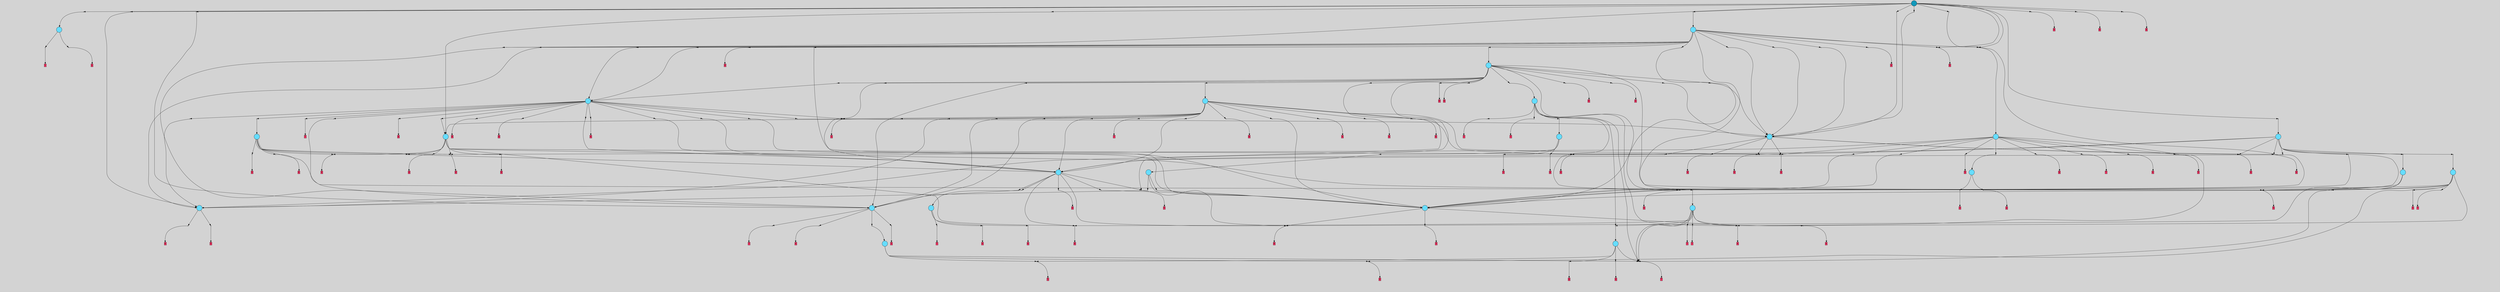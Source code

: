 // File exported with GEGELATI v1.3.1
// On the 2024-04-08 11:22:49
// With the File::TPGGraphDotExporter
digraph{
	graph[pad = "0.212, 0.055" bgcolor = lightgray]
	node[shape=circle style = filled label = ""]
		T1 [fillcolor="#66ddff"]
		T2 [fillcolor="#66ddff"]
		T5 [fillcolor="#66ddff"]
		T6 [fillcolor="#66ddff"]
		T7 [fillcolor="#66ddff"]
		T15 [fillcolor="#66ddff"]
		T29 [fillcolor="#66ddff"]
		T36 [fillcolor="#66ddff"]
		T52 [fillcolor="#66ddff"]
		T63 [fillcolor="#66ddff"]
		T82 [fillcolor="#66ddff"]
		T92 [fillcolor="#66ddff"]
		T100 [fillcolor="#66ddff"]
		T106 [fillcolor="#66ddff"]
		T156 [fillcolor="#66ddff"]
		T259 [fillcolor="#66ddff"]
		T264 [fillcolor="#66ddff"]
		T281 [fillcolor="#66ddff"]
		T284 [fillcolor="#66ddff"]
		T335 [fillcolor="#66ddff"]
		T342 [fillcolor="#66ddff"]
		T396 [fillcolor="#66ddff"]
		T568 [fillcolor="#66ddff"]
		T795 [fillcolor="#66ddff"]
		T912 [fillcolor="#1199bb"]
		P26632 [fillcolor="#cccccc" shape=point] //
		I26632 [shape=box style=invis label="5|4&2|7#4|1#1|6#3|3#2|2#2|5&#92;n2|1&4|4#4|5#0|2#3|7#1|6#1|0&#92;n11|4&4|7#3|5#1|4#1|6#4|0#3|1&#92;n2|5&0|2#0|2#2|3#0|3#0|3#2|3&#92;n5|3&4|7#3|5#0|1#2|3#3|5#2|3&#92;n11|5&3|2#3|0#4|1#0|0#4|5#4|0&#92;n1|2&3|0#1|6#0|3#2|2#4|6#1|1&#92;n"]
		P26632 -> I26632[style=invis]
		A14056 [fillcolor="#ff3366" shape=box margin=0.03 width=0 height=0 label="1"]
		T1 -> P26632 -> A14056
		P26633 [fillcolor="#cccccc" shape=point] //
		I26633 [shape=box style=invis label="8|0&4|1#0|2#4|1#3|3#2|4#2|0&#92;n9|4&3|1#3|2#2|1#0|7#0|6#3|3&#92;n7|0&1|3#3|7#0|5#1|7#4|4#2|4&#92;n7|6&1|4#1|2#0|2#0|4#3|0#2|4&#92;n10|3&2|2#4|2#2|4#0|6#4|0#3|5&#92;n2|1&3|3#1|0#4|5#1|4#4|2#3|4&#92;n8|4&4|1#4|2#0|4#4|5#2|2#1|3&#92;n4|7&3|5#1|7#1|1#2|0#3|0#4|2&#92;n5|7&1|0#4|4#2|5#4|0#0|4#2|3&#92;n7|7&0|1#0|1#2|3#4|6#2|4#1|7&#92;n"]
		P26633 -> I26633[style=invis]
		A14057 [fillcolor="#ff3366" shape=box margin=0.03 width=0 height=0 label="2"]
		T1 -> P26633 -> A14057
		P26634 [fillcolor="#cccccc" shape=point] //
		I26634 [shape=box style=invis label="0|2&1|4#2|2#2|3#3|3#1|6#4|1&#92;n4|3&2|6#3|6#0|7#4|2#2|2#4|1&#92;n11|3&3|2#2|2#4|4#3|4#1|1#4|6&#92;n"]
		P26634 -> I26634[style=invis]
		A14058 [fillcolor="#ff3366" shape=box margin=0.03 width=0 height=0 label="2"]
		T2 -> P26634 -> A14058
		P26635 [fillcolor="#cccccc" shape=point] //
		I26635 [shape=box style=invis label="1|7&1|7#1|2#2|3#3|1#4|3#2|7&#92;n11|1&4|4#4|1#3|5#1|1#0|5#0|5&#92;n8|3&0|4#1|6#3|1#1|6#3|6#0|1&#92;n"]
		P26635 -> I26635[style=invis]
		A14059 [fillcolor="#ff3366" shape=box margin=0.03 width=0 height=0 label="3"]
		T2 -> P26635 -> A14059
		P26636 [fillcolor="#cccccc" shape=point] //
		I26636 [shape=box style=invis label="2|0&2|5#3|7#3|1#2|0#3|5#3|1&#92;n5|4&0|0#4|7#2|4#4|1#0|6#1|1&#92;n10|0&2|5#4|0#0|7#3|2#1|5#0|2&#92;n10|2&0|6#1|4#1|0#2|1#1|3#2|2&#92;n2|5&2|5#0|0#0|7#0|5#3|3#2|1&#92;n6|0&0|2#0|1#4|1#2|4#2|4#2|1&#92;n0|0&0|3#3|5#2|7#0|2#1|2#4|7&#92;n3|0&2|6#4|1#3|0#2|0#4|0#4|0&#92;n8|3&1|7#3|2#2|7#3|3#1|0#3|5&#92;n"]
		P26636 -> I26636[style=invis]
		A14060 [fillcolor="#ff3366" shape=box margin=0.03 width=0 height=0 label="5"]
		T5 -> P26636 -> A14060
		P26637 [fillcolor="#cccccc" shape=point] //
		I26637 [shape=box style=invis label="5|6&3|3#2|7#2|5#2|0#1|4#1|1&#92;n2|1&1|6#2|6#2|2#1|7#4|7#2|6&#92;n"]
		P26637 -> I26637[style=invis]
		A14061 [fillcolor="#ff3366" shape=box margin=0.03 width=0 height=0 label="6"]
		T5 -> P26637 -> A14061
		P26638 [fillcolor="#cccccc" shape=point] //
		I26638 [shape=box style=invis label="11|0&0|4#0|5#1|2#0|6#2|4#0|0&#92;n0|4&4|0#1|5#4|0#2|3#2|1#0|7&#92;n5|7&1|3#3|1#1|6#0|3#1|1#0|1&#92;n4|5&2|6#3|7#2|5#4|7#4|3#0|1&#92;n5|4&1|5#1|2#1|6#2|3#4|2#1|3&#92;n9|2&3|1#1|5#1|3#0|3#0|1#4|2&#92;n5|6&0|3#4|2#0|5#2|2#1|0#1|6&#92;n7|7&2|7#2|6#1|5#1|4#2|3#4|2&#92;n"]
		P26638 -> I26638[style=invis]
		A14062 [fillcolor="#ff3366" shape=box margin=0.03 width=0 height=0 label="6"]
		T6 -> P26638 -> A14062
		P26639 [fillcolor="#cccccc" shape=point] //
		I26639 [shape=box style=invis label="6|3&1|0#4|5#3|7#1|6#1|0#0|3&#92;n5|4&0|6#1|0#1|3#1|6#2|5#1|1&#92;n7|5&2|4#0|4#2|5#0|1#0|3#4|5&#92;n6|2&2|6#3|5#2|0#3|2#2|1#0|7&#92;n4|7&0|3#2|5#2|0#0|3#0|2#0|4&#92;n7|6&4|6#3|6#4|0#1|1#3|4#1|2&#92;n"]
		P26639 -> I26639[style=invis]
		A14063 [fillcolor="#ff3366" shape=box margin=0.03 width=0 height=0 label="7"]
		T6 -> P26639 -> A14063
		P26640 [fillcolor="#cccccc" shape=point] //
		I26640 [shape=box style=invis label="0|4&4|1#3|1#3|6#1|5#2|4#4|1&#92;n8|1&3|0#3|4#2|0#0|3#3|0#0|7&#92;n"]
		P26640 -> I26640[style=invis]
		A14064 [fillcolor="#ff3366" shape=box margin=0.03 width=0 height=0 label="7"]
		T7 -> P26640 -> A14064
		P26641 [fillcolor="#cccccc" shape=point] //
		I26641 [shape=box style=invis label="2|6&2|5#4|6#1|5#2|5#4|5#4|7&#92;n7|3&4|4#4|7#1|5#0|6#4|4#3|2&#92;n10|4&2|1#3|0#3|2#0|2#4|0#3|4&#92;n6|7&1|6#4|6#1|7#4|0#1|6#0|1&#92;n8|1&1|5#0|5#1|6#4|7#1|6#1|0&#92;n5|7&4|3#0|0#2|7#0|6#1|6#2|7&#92;n4|3&2|4#2|1#2|1#1|6#3|6#0|7&#92;n11|6&0|6#3|6#3|5#4|5#1|5#3|5&#92;n6|2&2|5#2|6#3|4#2|3#1|4#1|1&#92;n"]
		P26641 -> I26641[style=invis]
		A14065 [fillcolor="#ff3366" shape=box margin=0.03 width=0 height=0 label="8"]
		T7 -> P26641 -> A14065
		P26642 [fillcolor="#cccccc" shape=point] //
		I26642 [shape=box style=invis label="1|3&3|4#3|7#4|6#3|3#4|6#0|0&#92;n9|3&0|3#4|1#2|4#0|3#2|0#0|7&#92;n5|3&0|4#0|1#4|2#2|7#0|2#2|1&#92;n3|7&4|7#4|7#1|1#3|7#2|0#0|6&#92;n0|5&0|2#1|1#0|0#0|5#0|6#0|7&#92;n"]
		P26642 -> I26642[style=invis]
		A14066 [fillcolor="#ff3366" shape=box margin=0.03 width=0 height=0 label="0"]
		T6 -> P26642 -> A14066
		P26643 [fillcolor="#cccccc" shape=point] //
		I26643 [shape=box style=invis label="8|1&1|2#4|3#3|6#4|2#0|1#4|7&#92;n1|5&1|7#0|1#4|4#1|7#2|4#0|7&#92;n8|7&3|6#1|5#1|3#2|6#2|6#2|1&#92;n6|7&1|7#2|4#1|3#0|5#2|1#1|7&#92;n"]
		P26643 -> I26643[style=invis]
		A14067 [fillcolor="#ff3366" shape=box margin=0.03 width=0 height=0 label="5"]
		T7 -> P26643 -> A14067
		P26644 [fillcolor="#cccccc" shape=point] //
		I26644 [shape=box style=invis label="0|4&1|0#3|1#2|5#2|3#4|5#1|5&#92;n8|6&1|7#2|2#2|6#3|3#1|3#0|0&#92;n10|6&3|5#4|6#3|0#3|4#2|2#2|0&#92;n3|1&0|1#0|5#1|0#1|5#2|2#3|6&#92;n11|5&2|2#0|0#3|3#1|1#2|6#3|4&#92;n6|6&3|0#4|2#3|5#4|3#2|1#2|7&#92;n4|0&3|1#3|2#2|3#4|6#2|4#2|0&#92;n0|1&0|4#2|4#1|0#2|1#4|3#1|6&#92;n3|7&0|2#2|6#1|1#4|5#4|3#1|5&#92;n"]
		P26644 -> I26644[style=invis]
		A14068 [fillcolor="#ff3366" shape=box margin=0.03 width=0 height=0 label="4"]
		T15 -> P26644 -> A14068
		P26645 [fillcolor="#cccccc" shape=point] //
		I26645 [shape=box style=invis label="8|7&3|6#1|5#1|3#2|6#2|6#2|1&#92;n1|5&1|7#0|1#4|4#1|7#2|4#0|7&#92;n8|1&1|2#4|3#3|6#4|2#0|0#4|7&#92;n6|7&1|7#2|4#1|3#0|5#2|1#1|7&#92;n"]
		P26645 -> I26645[style=invis]
		A14069 [fillcolor="#ff3366" shape=box margin=0.03 width=0 height=0 label="5"]
		T15 -> P26645 -> A14069
		T15 -> P26641
		P26646 [fillcolor="#cccccc" shape=point] //
		I26646 [shape=box style=invis label="0|4&1|0#3|1#2|5#2|3#4|5#1|5&#92;n10|1&0|4#2|4#1|0#2|1#4|3#1|6&#92;n3|1&0|1#0|5#1|0#1|5#2|2#3|6&#92;n11|5&2|2#0|0#3|3#1|1#2|6#3|4&#92;n6|6&3|0#4|2#3|5#4|3#2|1#2|7&#92;n4|0&3|1#3|2#2|3#4|6#2|4#2|0&#92;n10|6&3|5#4|6#3|0#3|4#2|2#2|0&#92;n3|7&0|2#2|6#1|1#4|5#4|3#1|5&#92;n"]
		P26646 -> I26646[style=invis]
		A14070 [fillcolor="#ff3366" shape=box margin=0.03 width=0 height=0 label="4"]
		T29 -> P26646 -> A14070
		T29 -> P26640
		P26647 [fillcolor="#cccccc" shape=point] //
		I26647 [shape=box style=invis label="2|5&3|7#2|2#2|4#0|3#1|5#2|2&#92;n8|1&0|4#0|2#3|2#1|1#4|7#3|5&#92;n1|2&0|1#1|7#0|2#0|7#4|5#2|3&#92;n1|0&0|4#0|5#1|7#4|3#3|5#0|1&#92;n5|3&2|7#0|2#3|2#3|2#2|6#2|4&#92;n8|1&3|5#1|5#2|0#2|5#4|4#2|4&#92;n1|2&1|5#1|4#0|4#1|6#2|7#1|4&#92;n7|7&1|7#1|4#0|2#3|5#2|2#3|6&#92;n2|5&3|3#4|4#2|1#4|4#4|6#4|7&#92;n"]
		P26647 -> I26647[style=invis]
		A14071 [fillcolor="#ff3366" shape=box margin=0.03 width=0 height=0 label="5"]
		T29 -> P26647 -> A14071
		P26648 [fillcolor="#cccccc" shape=point] //
		I26648 [shape=box style=invis label="2|0&4|7#3|0#1|6#1|5#3|5#3|2&#92;n8|4&3|6#0|5#1|3#2|6#2|6#2|1&#92;n8|1&1|2#4|3#3|6#4|2#0|1#4|7&#92;n"]
		P26648 -> I26648[style=invis]
		T36 -> P26648 -> T15
		T36 -> P26641
		P26649 [fillcolor="#cccccc" shape=point] //
		I26649 [shape=box style=invis label="0|4&1|0#3|1#2|5#2|3#4|5#1|5&#92;n8|6&1|7#2|2#2|6#3|3#1|3#0|0&#92;n3|7&0|2#2|6#1|1#4|5#4|3#1|5&#92;n3|1&0|1#0|5#1|0#1|5#2|2#3|6&#92;n6|6&3|0#4|2#3|5#4|3#2|1#2|7&#92;n4|0&3|1#3|2#2|3#4|6#2|4#2|0&#92;n0|1&0|4#2|4#1|0#2|1#4|3#1|6&#92;n10|6&3|5#4|6#3|0#2|4#2|2#2|0&#92;n"]
		P26649 -> I26649[style=invis]
		T36 -> P26649 -> T5
		P26650 [fillcolor="#cccccc" shape=point] //
		I26650 [shape=box style=invis label="3|5&2|7#4|0#1|6#0|2#4|7#0|4&#92;n11|5&2|2#0|0#3|3#1|1#2|6#3|4&#92;n6|6&3|0#4|2#3|5#4|3#2|1#2|7&#92;n3|0&2|6#4|5#1|1#1|0#1|1#2|5&#92;n3|1&0|1#0|5#1|0#1|5#2|2#3|6&#92;n0|0&0|4#2|4#1|0#3|1#4|3#1|6&#92;n0|1&1|0#3|1#1|5#2|3#4|5#1|5&#92;n10|6&3|5#4|6#3|0#3|4#2|2#2|0&#92;n4|0&2|6#1|1#2|2#0|7#1|4#1|5&#92;n4|0&3|1#3|2#2|3#4|2#2|4#2|0&#92;n"]
		P26650 -> I26650[style=invis]
		A14072 [fillcolor="#ff3366" shape=box margin=0.03 width=0 height=0 label="4"]
		T52 -> P26650 -> A14072
		P26651 [fillcolor="#cccccc" shape=point] //
		I26651 [shape=box style=invis label="0|4&1|0#3|1#2|5#2|3#4|5#1|5&#92;n4|0&3|1#3|2#2|3#4|6#2|4#2|0&#92;n10|6&3|5#4|6#3|0#3|4#2|2#2|0&#92;n3|1&0|1#0|5#1|0#1|5#3|2#3|6&#92;n11|5&2|2#0|0#3|3#1|1#2|6#3|4&#92;n8|6&1|7#2|2#2|6#3|3#1|3#0|0&#92;n0|1&0|4#2|4#1|0#2|1#4|3#1|6&#92;n3|7&0|2#2|6#1|1#4|5#4|3#1|5&#92;n"]
		P26651 -> I26651[style=invis]
		A14073 [fillcolor="#ff3366" shape=box margin=0.03 width=0 height=0 label="4"]
		T52 -> P26651 -> A14073
		T52 -> P26647
		T52 -> P26640
		P26652 [fillcolor="#cccccc" shape=point] //
		I26652 [shape=box style=invis label="0|1&1|0#3|1#2|5#2|3#4|5#1|5&#92;n8|6&1|7#2|2#2|6#3|3#1|3#0|0&#92;n10|6&3|5#4|6#3|0#3|4#2|2#2|0&#92;n3|1&0|1#0|5#1|0#1|5#2|2#3|6&#92;n11|5&2|2#0|0#3|3#1|1#2|6#3|4&#92;n3|7&0|2#2|6#1|1#4|5#4|3#1|5&#92;n4|0&3|1#3|2#2|3#4|6#2|4#2|0&#92;n0|1&0|4#2|4#1|0#2|1#4|3#1|6&#92;n2|1&1|1#2|1#2|3#1|0#2|0#2|3&#92;n6|6&3|0#4|2#3|5#4|3#2|1#2|7&#92;n"]
		P26652 -> I26652[style=invis]
		A14074 [fillcolor="#ff3366" shape=box margin=0.03 width=0 height=0 label="4"]
		T63 -> P26652 -> A14074
		P26653 [fillcolor="#cccccc" shape=point] //
		I26653 [shape=box style=invis label="3|2&4|6#1|4#4|7#4|2#0|7#2|1&#92;n0|0&0|0#2|1#4|7#3|5#1|2#1|1&#92;n4|4&2|7#4|7#0|7#4|5#3|0#2|3&#92;n"]
		P26653 -> I26653[style=invis]
		A14075 [fillcolor="#ff3366" shape=box margin=0.03 width=0 height=0 label="5"]
		T63 -> P26653 -> A14075
		P26654 [fillcolor="#cccccc" shape=point] //
		I26654 [shape=box style=invis label="10|5&4|1#4|7#0|3#1|4#4|5#2|4&#92;n4|3&0|5#2|1#3|7#4|7#4|6#2|0&#92;n9|6&3|4#4|3#2|6#2|3#2|7#0|0&#92;n2|1&2|2#1|3#3|0#0|3#0|2#3|5&#92;n5|5&0|2#3|2#3|6#3|0#2|1#0|5&#92;n5|7&1|6#4|7#4|0#2|3#4|2#2|2&#92;n9|1&2|1#1|5#4|1#2|3#3|0#0|0&#92;n9|0&0|6#0|6#1|1#1|6#1|4#0|6&#92;n1|5&4|7#3|4#2|7#0|1#0|6#3|3&#92;n"]
		P26654 -> I26654[style=invis]
		T63 -> P26654 -> T36
		P26655 [fillcolor="#cccccc" shape=point] //
		I26655 [shape=box style=invis label="0|4&1|0#3|1#2|5#2|3#4|5#1|5&#92;n8|6&1|7#2|2#2|6#3|3#1|3#0|0&#92;n4|0&3|1#3|2#2|3#4|6#2|4#2|0&#92;n6|6&3|0#4|2#3|5#4|3#2|1#2|7&#92;n0|1&0|4#2|4#1|0#2|1#4|3#1|1&#92;n11|5&2|2#0|0#3|3#1|1#2|6#3|4&#92;n3|7&0|2#2|6#1|3#4|5#4|3#1|5&#92;n"]
		P26655 -> I26655[style=invis]
		A14076 [fillcolor="#ff3366" shape=box margin=0.03 width=0 height=0 label="4"]
		T82 -> P26655 -> A14076
		P26656 [fillcolor="#cccccc" shape=point] //
		I26656 [shape=box style=invis label="2|1&0|6#3|2#1|7#2|2#0|4#1|0&#92;n1|0&1|4#0|2#0|1#0|0#1|7#0|2&#92;n10|3&2|5#3|6#4|5#1|3#3|5#3|3&#92;n0|7&2|5#4|3#1|5#0|4#3|3#3|7&#92;n"]
		P26656 -> I26656[style=invis]
		A14077 [fillcolor="#ff3366" shape=box margin=0.03 width=0 height=0 label="7"]
		T82 -> P26656 -> A14077
		P26657 [fillcolor="#cccccc" shape=point] //
		I26657 [shape=box style=invis label="0|0&1|2#3|2#1|3#0|3#3|4#0|2&#92;n6|4&4|5#4|3#1|6#4|1#3|1#4|3&#92;n"]
		P26657 -> I26657[style=invis]
		T82 -> P26657 -> T29
		P26658 [fillcolor="#cccccc" shape=point] //
		I26658 [shape=box style=invis label="8|7&3|6#1|5#1|3#2|6#2|6#2|1&#92;n1|6&3|2#1|5#4|2#2|4#2|2#2|4&#92;n8|1&1|2#4|3#3|6#4|2#0|1#4|7&#92;n6|7&1|7#2|4#1|3#0|5#2|1#1|2&#92;n"]
		P26658 -> I26658[style=invis]
		A14078 [fillcolor="#ff3366" shape=box margin=0.03 width=0 height=0 label="5"]
		T82 -> P26658 -> A14078
		P26659 [fillcolor="#cccccc" shape=point] //
		I26659 [shape=box style=invis label="3|7&4|2#1|3#3|5#4|0#3|0#0|0&#92;n6|5&2|5#0|3#4|3#4|2#1|2#0|4&#92;n5|5&1|3#1|2#1|1#4|0#1|0#1|3&#92;n1|5&3|6#0|1#1|2#3|7#1|3#0|6&#92;n8|1&4|6#1|4#3|5#0|0#0|6#1|5&#92;n5|0&0|3#0|1#3|5#4|5#1|2#3|1&#92;n"]
		P26659 -> I26659[style=invis]
		A14079 [fillcolor="#ff3366" shape=box margin=0.03 width=0 height=0 label="7"]
		T92 -> P26659 -> A14079
		P26660 [fillcolor="#cccccc" shape=point] //
		I26660 [shape=box style=invis label="4|0&3|1#3|2#2|3#4|6#2|4#3|0&#92;n11|5&2|2#0|0#3|3#1|6#2|6#3|4&#92;n6|6&1|7#2|2#2|6#3|3#1|3#0|0&#92;n3|7&2|1#3|7#1|7#3|4#2|6#0|1&#92;n3|7&1|2#2|6#1|1#4|2#0|3#4|5&#92;n1|6&4|3#0|5#2|6#1|4#0|5#4|1&#92;n9|5&2|5#3|6#4|7#2|3#0|4#0|2&#92;n11|7&4|7#0|3#4|4#0|0#4|6#1|1&#92;n6|0&2|4#0|3#3|6#0|5#4|4#3|7&#92;n8|3&2|5#4|3#4|7#2|0#1|6#3|1&#92;n"]
		P26660 -> I26660[style=invis]
		A14080 [fillcolor="#ff3366" shape=box margin=0.03 width=0 height=0 label="4"]
		T92 -> P26660 -> A14080
		P26661 [fillcolor="#cccccc" shape=point] //
		I26661 [shape=box style=invis label="2|6&2|5#4|6#1|5#2|5#4|5#4|7&#92;n4|6&0|5#1|3#0|6#4|3#4|1#3|4&#92;n7|3&4|4#4|7#1|5#3|6#4|4#3|2&#92;n10|4&2|1#3|0#3|2#0|2#4|0#3|4&#92;n6|7&1|6#4|6#1|7#4|0#1|6#0|1&#92;n5|7&4|3#0|0#2|7#0|6#1|6#2|7&#92;n8|1&1|5#0|5#1|6#4|7#1|6#1|0&#92;n4|3&2|4#2|1#2|1#1|6#3|6#0|7&#92;n11|6&0|6#3|6#3|5#4|5#1|5#3|5&#92;n6|2&2|5#2|6#3|4#2|3#1|4#1|1&#92;n"]
		P26661 -> I26661[style=invis]
		A14081 [fillcolor="#ff3366" shape=box margin=0.03 width=0 height=0 label="8"]
		T92 -> P26661 -> A14081
		T92 -> P26640
		P26662 [fillcolor="#cccccc" shape=point] //
		I26662 [shape=box style=invis label="9|4&2|6#1|0#2|3#1|4#2|5#1|1&#92;n3|6&3|1#2|5#3|2#3|3#3|2#3|3&#92;n5|4&0|4#3|0#1|1#0|6#0|4#0|5&#92;n0|6&2|5#4|5#1|6#2|5#2|6#3|3&#92;n3|0&1|1#0|2#3|3#0|4#0|1#3|4&#92;n10|7&4|2#4|1#3|2#1|5#1|7#2|6&#92;n4|7&0|0#2|5#1|0#0|3#0|2#0|4&#92;n2|4&0|0#1|0#0|6#2|3#1|4#2|6&#92;n11|5&4|2#4|4#4|5#4|6#3|1#2|3&#92;n10|1&4|5#3|3#4|2#1|2#3|2#0|6&#92;n"]
		P26662 -> I26662[style=invis]
		A14082 [fillcolor="#ff3366" shape=box margin=0.03 width=0 height=0 label="7"]
		T92 -> P26662 -> A14082
		T92 -> P26644
		P26663 [fillcolor="#cccccc" shape=point] //
		I26663 [shape=box style=invis label="3|1&3|1#3|4#4|4#0|0#2|1#3|7&#92;n6|5&4|1#4|7#0|3#0|6#4|5#2|4&#92;n0|7&4|2#4|1#2|5#1|0#4|4#2|1&#92;n8|6&3|5#3|5#2|3#0|4#3|7#2|5&#92;n4|3&0|5#2|1#3|7#4|7#4|6#4|0&#92;n9|0&0|6#0|6#1|1#1|6#1|4#0|6&#92;n5|7&1|6#4|7#4|0#2|3#4|2#2|2&#92;n2|1&2|2#1|3#3|0#0|3#0|2#3|5&#92;n5|5&0|2#3|2#3|6#3|0#2|1#0|5&#92;n9|1&2|1#1|5#4|1#2|3#3|0#0|0&#92;n"]
		P26663 -> I26663[style=invis]
		T92 -> P26663 -> T52
		T92 -> P26640
		P26664 [fillcolor="#cccccc" shape=point] //
		I26664 [shape=box style=invis label="5|2&1|3#1|3#1|1#4|0#1|0#1|3&#92;n10|4&0|0#3|1#0|3#2|4#3|0#2|2&#92;n8|2&3|5#3|3#2|4#0|0#3|3#2|0&#92;n"]
		P26664 -> I26664[style=invis]
		A14083 [fillcolor="#ff3366" shape=box margin=0.03 width=0 height=0 label="7"]
		T100 -> P26664 -> A14083
		T100 -> P26663
		T100 -> P26640
		P26665 [fillcolor="#cccccc" shape=point] //
		I26665 [shape=box style=invis label="10|0&2|3#3|6#0|2#4|0#4|4#1|3&#92;n5|1&3|1#4|3#4|1#4|3#1|7#4|0&#92;n0|2&0|1#4|3#3|1#4|6#3|6#0|3&#92;n"]
		P26665 -> I26665[style=invis]
		A14084 [fillcolor="#ff3366" shape=box margin=0.03 width=0 height=0 label="0"]
		T100 -> P26665 -> A14084
		P26666 [fillcolor="#cccccc" shape=point] //
		I26666 [shape=box style=invis label="9|4&2|3#0|0#0|0#3|0#4|7#4|1&#92;n5|5&2|0#1|2#1|5#1|2#3|6#3|6&#92;n6|7&2|2#4|6#3|0#1|3#2|2#0|1&#92;n5|0&2|3#3|0#0|5#3|3#1|2#0|4&#92;n"]
		P26666 -> I26666[style=invis]
		T100 -> P26666 -> T63
		T100 -> P26644
		P26667 [fillcolor="#cccccc" shape=point] //
		I26667 [shape=box style=invis label="8|2&3|5#3|3#2|4#0|0#3|3#2|0&#92;n10|4&4|0#3|1#0|3#2|4#3|0#2|2&#92;n5|2&1|3#1|3#1|1#4|0#1|0#1|3&#92;n6|0&1|7#3|7#4|0#0|4#4|0#0|2&#92;n"]
		P26667 -> I26667[style=invis]
		A14085 [fillcolor="#ff3366" shape=box margin=0.03 width=0 height=0 label="7"]
		T100 -> P26667 -> A14085
		T106 -> P26644
		P26668 [fillcolor="#cccccc" shape=point] //
		I26668 [shape=box style=invis label="8|2&3|5#3|3#2|4#0|0#3|3#2|0&#92;n6|0&1|7#3|7#4|0#0|4#4|0#0|2&#92;n5|2&1|3#1|3#0|1#4|0#1|0#1|3&#92;n10|4&4|0#3|1#0|3#2|4#3|0#2|2&#92;n"]
		P26668 -> I26668[style=invis]
		A14086 [fillcolor="#ff3366" shape=box margin=0.03 width=0 height=0 label="7"]
		T106 -> P26668 -> A14086
		T106 -> P26665
		T106 -> P26646
		P26669 [fillcolor="#cccccc" shape=point] //
		I26669 [shape=box style=invis label="8|1&1|2#4|3#0|6#4|2#0|1#4|7&#92;n8|4&3|6#0|5#1|3#2|6#2|6#2|1&#92;n2|0&4|7#3|0#1|6#1|5#3|5#3|2&#92;n"]
		P26669 -> I26669[style=invis]
		T106 -> P26669 -> T15
		T106 -> P26643
		P26670 [fillcolor="#cccccc" shape=point] //
		I26670 [shape=box style=invis label="4|3&1|3#0|4#3|4#1|1#4|7#0|4&#92;n4|6&2|5#1|1#3|1#0|4#1|2#4|2&#92;n3|0&4|3#2|7#0|3#0|3#1|2#1|4&#92;n6|1&2|0#0|5#0|1#1|3#2|5#0|4&#92;n1|0&3|7#3|1#4|4#4|7#2|2#1|5&#92;n"]
		P26670 -> I26670[style=invis]
		A14087 [fillcolor="#ff3366" shape=box margin=0.03 width=0 height=0 label="5"]
		T106 -> P26670 -> A14087
		P26671 [fillcolor="#cccccc" shape=point] //
		I26671 [shape=box style=invis label="6|6&2|3#2|5#2|2#3|1#0|0#1|5&#92;n3|0&1|2#3|4#3|7#4|1#0|2#1|0&#92;n"]
		P26671 -> I26671[style=invis]
		A14088 [fillcolor="#ff3366" shape=box margin=0.03 width=0 height=0 label="5"]
		T156 -> P26671 -> A14088
		P26672 [fillcolor="#cccccc" shape=point] //
		I26672 [shape=box style=invis label="6|7&1|6#4|1#1|7#4|0#1|6#0|5&#92;n10|4&2|1#3|0#3|2#0|2#4|0#3|4&#92;n4|0&2|5#0|5#1|4#2|5#4|6#3|5&#92;n0|4&4|4#1|0#4|6#1|2#1|3#2|1&#92;n7|3&4|4#4|7#1|5#0|6#4|4#3|2&#92;n8|3&1|3#0|0#1|3#2|5#2|2#4|3&#92;n5|7&4|3#0|0#2|7#0|6#1|6#2|7&#92;n0|4&1|5#3|3#2|4#4|6#2|3#3|6&#92;n6|2&2|5#2|6#3|4#2|3#1|4#1|1&#92;n4|3&2|4#2|1#2|1#1|6#3|6#0|7&#92;n"]
		P26672 -> I26672[style=invis]
		T156 -> P26672 -> T82
		P26673 [fillcolor="#cccccc" shape=point] //
		I26673 [shape=box style=invis label="5|0&1|1#4|0#4|6#4|3#2|5#4|3&#92;n0|2&0|1#4|3#3|1#4|6#3|6#0|3&#92;n5|1&3|1#4|3#4|1#4|3#1|7#4|0&#92;n"]
		P26673 -> I26673[style=invis]
		A14089 [fillcolor="#ff3366" shape=box margin=0.03 width=0 height=0 label="0"]
		T156 -> P26673 -> A14089
		T156 -> P26641
		P26674 [fillcolor="#cccccc" shape=point] //
		I26674 [shape=box style=invis label="2|0&4|7#3|0#1|6#1|5#3|7#3|2&#92;n8|1&1|2#4|3#0|6#4|2#0|1#4|7&#92;n"]
		P26674 -> I26674[style=invis]
		T156 -> P26674 -> T15
		T156 -> P26661
		P26675 [fillcolor="#cccccc" shape=point] //
		I26675 [shape=box style=invis label="8|1&1|2#4|3#3|6#4|2#0|1#4|7&#92;n8|7&3|6#1|5#1|3#2|6#2|6#2|1&#92;n6|7&1|7#2|4#1|3#0|5#2|1#3|7&#92;n1|5&1|7#0|1#1|4#1|7#2|4#0|7&#92;n"]
		P26675 -> I26675[style=invis]
		T156 -> P26675 -> T6
		P26676 [fillcolor="#cccccc" shape=point] //
		I26676 [shape=box style=invis label="2|0&1|7#3|0#1|6#1|5#4|5#3|2&#92;n7|5&3|1#1|2#3|3#2|4#2|7#1|7&#92;n"]
		P26676 -> I26676[style=invis]
		T259 -> P26676 -> T156
		P26677 [fillcolor="#cccccc" shape=point] //
		I26677 [shape=box style=invis label="0|4&1|0#3|1#2|5#2|3#4|5#1|5&#92;n11|5&2|2#0|0#3|3#1|1#2|6#3|4&#92;n8|6&1|7#2|2#2|6#3|3#1|3#4|0&#92;n10|6&3|5#4|6#3|0#3|4#2|2#2|0&#92;n4|0&3|1#3|2#2|3#4|6#2|4#2|0&#92;n6|6&3|0#4|2#3|5#4|3#2|1#2|7&#92;n0|6&4|4#3|7#4|0#2|0#3|2#0|2&#92;n0|1&0|4#2|4#1|0#2|1#4|3#1|6&#92;n3|7&0|2#2|6#1|3#4|5#4|3#1|5&#92;n"]
		P26677 -> I26677[style=invis]
		A14090 [fillcolor="#ff3366" shape=box margin=0.03 width=0 height=0 label="4"]
		T259 -> P26677 -> A14090
		P26678 [fillcolor="#cccccc" shape=point] //
		I26678 [shape=box style=invis label="0|4&1|0#3|1#2|5#2|3#4|5#1|5&#92;n3|7&0|2#2|6#1|1#4|5#4|3#1|5&#92;n6|6&3|0#4|2#3|5#4|3#2|1#2|7&#92;n3|1&0|1#0|5#1|0#1|5#2|2#3|6&#92;n8|1&3|7#0|0#3|5#4|4#3|0#0|5&#92;n11|5&2|2#0|0#3|3#1|1#2|6#3|4&#92;n10|6&3|5#4|6#3|0#3|4#2|2#2|2&#92;n10|0&3|1#3|2#2|3#4|6#2|4#2|0&#92;n0|1&0|4#2|4#1|0#2|1#4|3#1|6&#92;n8|6&1|7#2|2#2|6#3|3#1|3#0|0&#92;n"]
		P26678 -> I26678[style=invis]
		A14091 [fillcolor="#ff3366" shape=box margin=0.03 width=0 height=0 label="4"]
		T259 -> P26678 -> A14091
		P26679 [fillcolor="#cccccc" shape=point] //
		I26679 [shape=box style=invis label="0|2&0|1#4|3#3|1#4|6#3|6#0|3&#92;n10|0&2|3#3|6#1|2#4|0#4|4#1|3&#92;n"]
		P26679 -> I26679[style=invis]
		A14092 [fillcolor="#ff3366" shape=box margin=0.03 width=0 height=0 label="0"]
		T259 -> P26679 -> A14092
		T259 -> P26661
		P26680 [fillcolor="#cccccc" shape=point] //
		I26680 [shape=box style=invis label="7|3&4|4#4|7#1|5#4|6#1|4#3|2&#92;n7|2&0|6#1|2#3|5#3|2#3|5#2|7&#92;n10|5&2|7#4|6#4|4#2|0#1|5#3|4&#92;n10|0&1|4#0|5#3|4#4|2#1|1#4|2&#92;n4|2&4|2#2|1#0|4#1|4#3|5#4|3&#92;n8|5&4|5#3|6#4|6#0|5#2|4#0|5&#92;n4|3&2|4#2|1#2|1#1|6#3|6#0|7&#92;n"]
		P26680 -> I26680[style=invis]
		A14093 [fillcolor="#ff3366" shape=box margin=0.03 width=0 height=0 label="8"]
		T259 -> P26680 -> A14093
		T259 -> P26643
		P26681 [fillcolor="#cccccc" shape=point] //
		I26681 [shape=box style=invis label="0|0&2|4#0|0#0|6#2|3#3|2#4|7&#92;n"]
		P26681 -> I26681[style=invis]
		A14094 [fillcolor="#ff3366" shape=box margin=0.03 width=0 height=0 label="0"]
		T259 -> P26681 -> A14094
		T264 -> P26676
		T264 -> P26677
		P26682 [fillcolor="#cccccc" shape=point] //
		I26682 [shape=box style=invis label="0|2&0|1#4|3#3|1#4|6#3|6#0|3&#92;n3|4&2|2#1|0#2|5#4|6#4|5#4|4&#92;n10|0&2|3#3|6#1|2#4|0#4|4#1|3&#92;n"]
		P26682 -> I26682[style=invis]
		A14095 [fillcolor="#ff3366" shape=box margin=0.03 width=0 height=0 label="0"]
		T264 -> P26682 -> A14095
		T264 -> P26643
		T264 -> P26681
		T264 -> P26681
		P26683 [fillcolor="#cccccc" shape=point] //
		I26683 [shape=box style=invis label="3|7&0|2#2|6#1|1#4|5#4|3#1|5&#92;n8|6&1|7#2|2#2|6#3|3#1|3#0|0&#92;n10|6&3|5#4|6#3|0#3|4#2|2#2|0&#92;n10|5&4|2#1|1#3|5#1|1#4|0#3|3&#92;n3|1&0|1#0|5#1|0#1|5#2|2#3|6&#92;n11|5&2|2#0|0#3|3#1|1#2|6#3|4&#92;n6|6&3|0#4|2#3|5#4|3#2|1#2|7&#92;n4|0&3|1#3|7#2|3#4|6#2|4#2|0&#92;n0|1&0|4#2|4#1|0#2|1#4|3#1|6&#92;n0|4&1|0#3|1#2|5#2|3#4|5#1|5&#92;n"]
		P26683 -> I26683[style=invis]
		A14096 [fillcolor="#ff3366" shape=box margin=0.03 width=0 height=0 label="4"]
		T264 -> P26683 -> A14096
		P26684 [fillcolor="#cccccc" shape=point] //
		I26684 [shape=box style=invis label="2|0&1|7#3|0#1|6#1|5#4|5#3|2&#92;n7|4&3|1#1|2#3|3#2|6#2|7#1|7&#92;n"]
		P26684 -> I26684[style=invis]
		T281 -> P26684 -> T156
		P26685 [fillcolor="#cccccc" shape=point] //
		I26685 [shape=box style=invis label="0|0&2|4#0|0#0|6#2|3#3|3#4|7&#92;n"]
		P26685 -> I26685[style=invis]
		A14097 [fillcolor="#ff3366" shape=box margin=0.03 width=0 height=0 label="0"]
		T281 -> P26685 -> A14097
		P26686 [fillcolor="#cccccc" shape=point] //
		I26686 [shape=box style=invis label="0|4&1|0#3|1#2|5#4|3#4|5#1|5&#92;n10|6&3|5#4|6#3|0#3|4#2|2#2|0&#92;n3|7&0|2#2|6#1|1#4|5#4|3#1|5&#92;n0|7&3|7#4|1#2|5#0|3#2|3#4|2&#92;n3|1&0|1#0|5#1|0#1|5#2|2#3|6&#92;n11|5&2|2#0|0#3|3#1|1#2|6#3|4&#92;n6|6&3|0#4|2#3|5#4|3#2|1#2|7&#92;n10|0&3|1#3|2#2|3#4|6#2|4#2|0&#92;n0|1&0|4#2|4#1|0#2|1#4|3#1|6&#92;n8|6&1|7#2|2#2|6#3|3#1|3#0|0&#92;n"]
		P26686 -> I26686[style=invis]
		A14098 [fillcolor="#ff3366" shape=box margin=0.03 width=0 height=0 label="4"]
		T281 -> P26686 -> A14098
		T281 -> P26679
		P26687 [fillcolor="#cccccc" shape=point] //
		I26687 [shape=box style=invis label="8|6&1|7#2|2#2|6#3|3#1|3#0|0&#92;n10|6&3|5#4|6#3|0#3|4#2|2#2|0&#92;n6|6&3|0#4|2#3|5#4|3#2|1#2|7&#92;n8|7&1|3#1|6#1|6#2|1#3|3#1|7&#92;n3|1&0|1#0|5#1|6#1|5#2|2#3|6&#92;n11|5&2|2#0|0#3|3#1|1#2|6#3|4&#92;n4|0&3|1#3|2#2|3#4|6#2|4#2|0&#92;n0|1&0|4#2|4#1|0#2|1#4|3#1|6&#92;n3|7&0|2#3|6#1|1#4|5#4|3#1|5&#92;n"]
		P26687 -> I26687[style=invis]
		A14099 [fillcolor="#ff3366" shape=box margin=0.03 width=0 height=0 label="4"]
		T281 -> P26687 -> A14099
		P26688 [fillcolor="#cccccc" shape=point] //
		I26688 [shape=box style=invis label="7|7&0|3#2|6#1|1#2|3#0|1#0|7&#92;n4|0&3|1#4|2#2|3#4|5#2|4#2|0&#92;n6|6&3|6#4|2#3|5#4|3#2|1#2|7&#92;n1|1&1|6#0|7#2|7#0|2#3|6#4|5&#92;n0|5&1|4#2|2#3|5#2|4#4|1#4|1&#92;n0|1&0|1#1|4#1|0#2|1#4|3#1|6&#92;n6|7&3|4#0|5#3|2#0|1#4|1#1|7&#92;n10|4&4|6#1|3#0|6#1|3#2|1#3|0&#92;n"]
		P26688 -> I26688[style=invis]
		A14100 [fillcolor="#ff3366" shape=box margin=0.03 width=0 height=0 label="4"]
		T281 -> P26688 -> A14100
		P26689 [fillcolor="#cccccc" shape=point] //
		I26689 [shape=box style=invis label="7|4&3|1#1|2#3|3#2|4#2|7#1|7&#92;n2|0&1|7#3|0#1|6#1|5#4|5#3|2&#92;n"]
		P26689 -> I26689[style=invis]
		T284 -> P26689 -> T156
		T284 -> P26685
		P26690 [fillcolor="#cccccc" shape=point] //
		I26690 [shape=box style=invis label="0|4&1|0#3|1#2|5#2|3#4|5#1|5&#92;n3|7&0|2#2|6#1|1#4|5#4|3#1|5&#92;n10|6&3|5#4|6#3|0#3|4#2|2#2|0&#92;n3|1&0|1#0|5#1|0#1|5#2|2#3|6&#92;n11|5&2|2#0|0#3|3#1|1#2|6#3|4&#92;n10|0&3|3#3|2#2|3#4|6#2|4#2|0&#92;n6|6&3|0#4|2#3|5#4|3#2|1#2|7&#92;n0|1&0|4#2|4#1|0#2|1#4|3#1|6&#92;n8|6&1|7#2|2#2|6#3|3#1|3#0|0&#92;n"]
		P26690 -> I26690[style=invis]
		T284 -> P26690 -> T7
		T284 -> P26679
		T284 -> P26687
		P26691 [fillcolor="#cccccc" shape=point] //
		I26691 [shape=box style=invis label="6|2&2|5#2|6#3|4#2|3#1|4#1|1&#92;n2|6&3|5#4|6#1|5#2|5#4|5#4|7&#92;n11|6&0|6#3|6#0|3#4|5#1|5#3|5&#92;n5|7&4|3#0|0#2|7#0|6#1|7#2|7&#92;n8|1&1|5#0|5#1|6#4|7#1|2#1|0&#92;n7|3&4|4#4|7#1|5#0|6#4|4#3|2&#92;n5|0&4|4#4|3#0|3#2|7#1|7#0|4&#92;n3|2&3|2#3|3#1|1#2|7#1|7#4|4&#92;n6|7&1|6#4|3#1|7#4|0#1|6#0|1&#92;n"]
		P26691 -> I26691[style=invis]
		T284 -> P26691 -> T106
		P26692 [fillcolor="#cccccc" shape=point] //
		I26692 [shape=box style=invis label="0|0&1|4#0|0#0|6#2|3#3|2#4|7&#92;n"]
		P26692 -> I26692[style=invis]
		A14101 [fillcolor="#ff3366" shape=box margin=0.03 width=0 height=0 label="0"]
		T284 -> P26692 -> A14101
		P26693 [fillcolor="#cccccc" shape=point] //
		I26693 [shape=box style=invis label="2|0&4|7#3|0#1|6#1|5#3|5#3|2&#92;n8|4&3|6#0|5#1|3#2|6#2|6#2|1&#92;n10|6&1|4#1|7#1|3#0|3#4|3#3|4&#92;n"]
		P26693 -> I26693[style=invis]
		T284 -> P26693 -> T15
		T284 -> P26643
		P26694 [fillcolor="#cccccc" shape=point] //
		I26694 [shape=box style=invis label="1|5&4|6#2|3#3|6#3|7#1|2#2|4&#92;n10|6&1|4#1|7#1|3#0|3#4|3#3|4&#92;n2|0&4|7#3|0#1|6#1|5#4|5#3|2&#92;n9|3&1|3#2|5#3|7#2|3#1|2#3|1&#92;n7|4&3|1#1|2#3|3#2|4#2|7#1|7&#92;n"]
		P26694 -> I26694[style=invis]
		T335 -> P26694 -> T15
		T335 -> P26681
		T335 -> P26644
		T335 -> P26688
		P26695 [fillcolor="#cccccc" shape=point] //
		I26695 [shape=box style=invis label="10|6&1|4#1|0#1|3#0|3#4|3#3|4&#92;n8|4&3|6#0|5#1|3#2|6#2|6#2|1&#92;n2|0&4|7#3|0#1|6#1|5#3|5#3|2&#92;n"]
		P26695 -> I26695[style=invis]
		T335 -> P26695 -> T15
		P26696 [fillcolor="#cccccc" shape=point] //
		I26696 [shape=box style=invis label="6|2&2|5#2|6#3|4#2|3#1|4#1|1&#92;n7|5&0|7#1|1#1|2#0|1#2|0#0|5&#92;n0|7&0|2#1|1#3|5#0|0#3|1#1|1&#92;n8|1&1|5#0|5#1|6#4|7#1|6#1|0&#92;n2|6&2|5#4|6#1|5#2|5#4|5#4|7&#92;n4|3&3|4#2|1#2|1#1|6#3|6#0|7&#92;n7|3&4|4#4|7#3|5#0|6#4|4#3|2&#92;n5|0&4|3#3|6#4|7#4|1#1|1#3|2&#92;n4|5&4|3#1|1#2|2#1|2#0|7#3|4&#92;n2|2&1|0#2|1#1|3#4|2#3|0#4|6&#92;n"]
		P26696 -> I26696[style=invis]
		T335 -> P26696 -> T2
		P26697 [fillcolor="#cccccc" shape=point] //
		I26697 [shape=box style=invis label="5|5&4|4#0|7#1|3#4|4#2|7#4|0&#92;n5|6&2|6#4|0#1|1#0|7#1|1#4|2&#92;n2|0&4|4#3|5#0|5#4|3#4|4#4|2&#92;n1|3&3|2#2|5#0|1#0|0#0|6#4|1&#92;n10|3&4|3#1|5#0|3#4|3#1|2#4|0&#92;n"]
		P26697 -> I26697[style=invis]
		A14102 [fillcolor="#ff3366" shape=box margin=0.03 width=0 height=0 label="5"]
		T335 -> P26697 -> A14102
		P26698 [fillcolor="#cccccc" shape=point] //
		I26698 [shape=box style=invis label="0|4&1|0#3|1#2|5#2|3#4|5#1|5&#92;n8|6&1|7#2|2#2|6#3|3#1|3#0|0&#92;n4|0&3|1#3|2#2|3#4|6#2|4#2|0&#92;n0|1&0|7#2|4#1|0#2|1#4|3#1|1&#92;n6|6&3|0#4|2#3|5#4|3#2|1#2|7&#92;n7|5&4|5#1|4#3|1#2|3#1|2#4|6&#92;n3|7&0|2#2|6#1|3#4|5#4|3#1|5&#92;n"]
		P26698 -> I26698[style=invis]
		A14103 [fillcolor="#ff3366" shape=box margin=0.03 width=0 height=0 label="4"]
		T335 -> P26698 -> A14103
		P26699 [fillcolor="#cccccc" shape=point] //
		I26699 [shape=box style=invis label="10|0&2|7#2|5#3|0#3|3#2|2#0|6&#92;n11|7&1|1#1|7#0|2#0|6#1|1#3|4&#92;n5|7&2|2#3|1#2|2#0|3#0|3#2|6&#92;n8|4&4|6#2|5#4|1#1|6#1|4#0|3&#92;n11|0&2|3#4|1#0|0#1|0#0|0#2|2&#92;n3|7&4|3#4|4#2|2#2|4#4|2#4|6&#92;n"]
		P26699 -> I26699[style=invis]
		A14104 [fillcolor="#ff3366" shape=box margin=0.03 width=0 height=0 label="7"]
		T335 -> P26699 -> A14104
		P26700 [fillcolor="#cccccc" shape=point] //
		I26700 [shape=box style=invis label="7|7&0|3#2|6#1|1#2|3#0|1#0|7&#92;n4|0&3|1#4|2#2|3#4|5#2|4#2|0&#92;n6|6&3|6#4|2#3|5#4|3#2|1#2|7&#92;n1|1&1|6#0|7#2|7#0|2#3|6#4|5&#92;n0|5&1|4#2|2#3|5#2|4#4|1#4|1&#92;n10|4&4|6#1|3#0|6#1|3#2|1#3|0&#92;n6|7&3|4#0|5#4|2#0|1#4|1#1|7&#92;n0|1&0|1#1|4#1|0#2|1#4|3#1|6&#92;n"]
		P26700 -> I26700[style=invis]
		A14105 [fillcolor="#ff3366" shape=box margin=0.03 width=0 height=0 label="4"]
		T335 -> P26700 -> A14105
		P26701 [fillcolor="#cccccc" shape=point] //
		I26701 [shape=box style=invis label="8|1&1|2#4|3#3|6#4|2#2|1#4|7&#92;n0|4&1|3#3|1#1|2#4|6#4|2#3|4&#92;n1|5&1|7#0|1#4|4#1|7#2|4#0|7&#92;n8|7&3|6#1|5#1|3#2|6#2|6#2|1&#92;n"]
		P26701 -> I26701[style=invis]
		A14106 [fillcolor="#ff3366" shape=box margin=0.03 width=0 height=0 label="5"]
		T335 -> P26701 -> A14106
		T342 -> P26692
		P26702 [fillcolor="#cccccc" shape=point] //
		I26702 [shape=box style=invis label="6|0&3|6#2|4#2|5#1|3#1|5#4|5&#92;n0|3&1|2#0|3#2|6#2|2#0|1#4|7&#92;n"]
		P26702 -> I26702[style=invis]
		T342 -> P26702 -> T15
		P26703 [fillcolor="#cccccc" shape=point] //
		I26703 [shape=box style=invis label="8|2&0|3#1|7#2|4#4|4#1|3#4|6&#92;n10|5&1|0#3|7#2|5#4|4#1|6#4|2&#92;n4|3&0|1#3|7#4|3#3|1#0|5#1|5&#92;n5|0&1|6#1|2#3|2#2|7#3|7#4|5&#92;n0|6&3|3#0|5#3|3#1|6#0|6#1|2&#92;n"]
		P26703 -> I26703[style=invis]
		A14107 [fillcolor="#ff3366" shape=box margin=0.03 width=0 height=0 label="7"]
		T342 -> P26703 -> A14107
		P26704 [fillcolor="#cccccc" shape=point] //
		I26704 [shape=box style=invis label="0|4&4|0#3|1#1|5#2|3#4|5#1|5&#92;n11|5&2|5#2|6#3|0#3|4#2|0#3|7&#92;n0|5&0|6#1|1#4|4#0|6#2|6#0|4&#92;n10|0&4|1#1|3#3|4#2|1#4|3#1|0&#92;n4|6&4|7#1|2#0|2#1|7#4|2#4|1&#92;n5|4&2|5#4|5#2|3#1|7#0|2#1|3&#92;n2|1&1|0#0|5#1|7#4|0#2|0#4|4&#92;n10|1&1|3#4|0#1|3#4|2#3|0#0|7&#92;n11|5&1|2#3|0#1|5#4|3#2|6#0|5&#92;n3|6&1|3#0|4#2|1#3|1#4|1#4|0&#92;n"]
		P26704 -> I26704[style=invis]
		A14108 [fillcolor="#ff3366" shape=box margin=0.03 width=0 height=0 label="4"]
		T342 -> P26704 -> A14108
		P26705 [fillcolor="#cccccc" shape=point] //
		I26705 [shape=box style=invis label="5|0&4|3#0|0#2|7#0|6#1|6#2|5&#92;n4|3&2|4#2|1#2|1#1|6#3|6#0|7&#92;n10|5&2|7#4|6#4|4#2|0#1|5#3|0&#92;n7|2&0|6#1|2#3|7#3|2#3|5#2|7&#92;n10|0&1|4#0|5#3|4#4|2#1|1#4|2&#92;n7|3&3|4#4|7#1|5#4|6#1|4#3|2&#92;n8|5&4|5#3|6#4|6#0|5#1|4#0|5&#92;n11|2&2|1#4|7#3|2#0|0#3|0#1|6&#92;n4|2&4|2#2|1#0|4#1|4#3|5#4|3&#92;n"]
		P26705 -> I26705[style=invis]
		A14109 [fillcolor="#ff3366" shape=box margin=0.03 width=0 height=0 label="8"]
		T342 -> P26705 -> A14109
		P26706 [fillcolor="#cccccc" shape=point] //
		I26706 [shape=box style=invis label="8|0&4|7#3|0#4|6#1|5#3|5#1|2&#92;n5|1&3|7#1|1#3|0#4|1#3|0#4|1&#92;n3|2&2|4#2|5#2|2#4|6#2|0#0|6&#92;n"]
		P26706 -> I26706[style=invis]
		T342 -> P26706 -> T259
		P26707 [fillcolor="#cccccc" shape=point] //
		I26707 [shape=box style=invis label="3|1&4|1#0|5#1|0#1|5#2|2#3|6&#92;n9|2&2|1#2|1#2|3#1|0#2|0#2|3&#92;n8|6&2|7#2|2#2|0#3|3#4|3#0|0&#92;n10|2&0|4#3|4#1|0#2|1#4|3#0|7&#92;n10|0&2|2#4|0#2|3#1|0#2|7#3|3&#92;n2|4&2|2#3|1#3|3#3|0#2|7#4|1&#92;n10|3&2|1#4|6#3|2#3|1#4|6#1|5&#92;n1|2&1|7#4|3#1|1#1|4#0|4#4|1&#92;n3|7&2|2#2|6#1|3#1|1#4|3#0|5&#92;n"]
		P26707 -> I26707[style=invis]
		A14110 [fillcolor="#ff3366" shape=box margin=0.03 width=0 height=0 label="4"]
		T342 -> P26707 -> A14110
		P26708 [fillcolor="#cccccc" shape=point] //
		I26708 [shape=box style=invis label="6|7&1|7#2|4#1|3#0|5#2|1#1|7&#92;n7|5&1|5#2|6#1|5#3|2#0|6#4|6&#92;n6|6&3|3#2|4#4|5#2|7#3|4#1|5&#92;n1|5&1|7#0|1#4|4#1|7#2|4#0|7&#92;n8|1&1|2#4|3#3|6#4|6#0|1#4|7&#92;n2|0&3|5#4|4#0|4#0|3#0|6#2|7&#92;n8|7&2|6#1|5#1|3#2|6#2|6#2|1&#92;n"]
		P26708 -> I26708[style=invis]
		A14111 [fillcolor="#ff3366" shape=box margin=0.03 width=0 height=0 label="5"]
		T342 -> P26708 -> A14111
		P26709 [fillcolor="#cccccc" shape=point] //
		I26709 [shape=box style=invis label="1|4&1|1#4|3#2|5#4|0#1|2#4|6&#92;n1|2&1|5#4|1#0|7#4|4#0|4#4|1&#92;n9|3&1|1#1|1#1|0#1|3#4|2#1|4&#92;n11|0&3|7#4|4#3|0#0|6#3|5#4|5&#92;n6|7&2|3#3|5#1|6#0|1#0|0#2|6&#92;n8|7&4|7#1|6#1|7#2|6#3|6#1|1&#92;n0|4&2|1#1|1#1|4#3|4#0|3#1|6&#92;n6|2&4|0#2|7#2|5#1|3#1|1#0|3&#92;n8|1&3|1#0|5#1|0#1|7#2|2#1|6&#92;n11|2&2|0#1|7#4|2#3|5#4|4#4|6&#92;n"]
		P26709 -> I26709[style=invis]
		T342 -> P26709 -> T5
		P26710 [fillcolor="#cccccc" shape=point] //
		I26710 [shape=box style=invis label="10|4&2|1#3|0#3|2#0|2#4|0#3|4&#92;n2|2&2|5#4|6#1|5#2|5#4|5#4|7&#92;n6|5&2|7#0|5#0|3#4|3#2|2#3|0&#92;n0|4&1|5#3|3#2|4#4|6#2|3#3|6&#92;n6|7&1|6#4|1#1|7#4|0#1|6#0|5&#92;n4|3&2|4#2|1#2|1#1|6#3|6#0|7&#92;n5|7&4|3#0|0#2|7#0|6#1|6#2|7&#92;n4|0&2|5#0|5#1|4#2|5#4|6#3|5&#92;n6|2&2|5#2|6#3|4#2|3#3|4#1|1&#92;n7|3&4|4#4|7#1|5#0|6#4|4#3|2&#92;n"]
		P26710 -> I26710[style=invis]
		T342 -> P26710 -> T82
		P26711 [fillcolor="#cccccc" shape=point] //
		I26711 [shape=box style=invis label="10|0&1|4#0|5#3|4#4|2#1|1#4|2&#92;n8|5&4|5#3|6#4|6#0|2#1|4#0|5&#92;n10|5&2|7#4|7#4|4#2|0#1|5#3|0&#92;n7|2&0|6#1|2#3|5#3|2#3|5#2|7&#92;n7|3&4|4#4|7#1|5#4|6#1|4#3|2&#92;n4|2&4|2#2|1#0|4#1|4#3|5#4|3&#92;n4|3&2|4#2|1#2|1#1|6#3|6#0|7&#92;n"]
		P26711 -> I26711[style=invis]
		A14112 [fillcolor="#ff3366" shape=box margin=0.03 width=0 height=0 label="8"]
		T342 -> P26711 -> A14112
		P26712 [fillcolor="#cccccc" shape=point] //
		I26712 [shape=box style=invis label="10|4&3|1#1|2#3|3#2|6#2|7#1|7&#92;n4|0&2|5#0|6#3|3#3|3#1|4#4|4&#92;n2|0&1|7#3|0#1|6#1|5#4|5#3|2&#92;n"]
		P26712 -> I26712[style=invis]
		T342 -> P26712 -> T156
		P26713 [fillcolor="#cccccc" shape=point] //
		I26713 [shape=box style=invis label="2|2&2|5#4|6#1|5#2|5#4|5#4|7&#92;n10|4&2|1#3|0#3|2#0|2#4|0#3|4&#92;n0|4&1|5#3|3#2|4#4|6#2|3#3|6&#92;n6|7&1|6#4|1#1|7#4|0#1|6#0|5&#92;n7|3&4|4#4|7#1|5#0|6#4|4#3|2&#92;n8|1&1|5#0|5#1|6#4|7#1|6#1|0&#92;n5|7&4|3#0|0#2|7#0|6#1|6#2|7&#92;n4|0&2|5#0|5#1|4#2|5#4|6#3|5&#92;n6|2&2|5#2|6#3|4#2|3#1|4#1|1&#92;n4|3&2|4#2|1#2|1#1|6#3|6#0|7&#92;n"]
		P26713 -> I26713[style=invis]
		T342 -> P26713 -> T82
		P26714 [fillcolor="#cccccc" shape=point] //
		I26714 [shape=box style=invis label="7|1&3|1#1|2#3|3#2|4#2|7#1|7&#92;n2|0&1|7#3|0#1|6#1|5#4|5#3|2&#92;n"]
		P26714 -> I26714[style=invis]
		T342 -> P26714 -> T156
		T342 -> P26688
		P26715 [fillcolor="#cccccc" shape=point] //
		I26715 [shape=box style=invis label="6|0&3|6#2|4#2|5#1|3#1|5#4|5&#92;n0|3&1|2#0|3#2|6#2|2#0|1#4|7&#92;n10|1&3|4#2|4#3|5#1|2#2|4#2|7&#92;n"]
		P26715 -> I26715[style=invis]
		T396 -> P26715 -> T15
		P26716 [fillcolor="#cccccc" shape=point] //
		I26716 [shape=box style=invis label="8|2&0|3#1|7#2|4#4|4#1|3#4|6&#92;n1|6&0|6#2|3#1|2#2|0#1|2#0|0&#92;n5|0&1|7#1|2#3|2#2|7#3|7#4|5&#92;n4|3&0|1#3|7#4|3#3|1#0|5#1|5&#92;n10|5&1|0#3|7#2|5#4|4#1|6#4|2&#92;n0|6&3|3#0|5#3|3#1|6#0|6#1|2&#92;n"]
		P26716 -> I26716[style=invis]
		A14113 [fillcolor="#ff3366" shape=box margin=0.03 width=0 height=0 label="7"]
		T396 -> P26716 -> A14113
		P26717 [fillcolor="#cccccc" shape=point] //
		I26717 [shape=box style=invis label="0|4&4|0#3|1#1|5#2|3#4|5#1|5&#92;n11|5&2|5#2|6#3|0#0|4#2|0#3|7&#92;n10|0&4|1#1|3#3|4#2|1#4|3#1|0&#92;n4|6&4|7#1|2#0|2#0|7#4|2#4|1&#92;n2|1&1|0#0|0#1|7#4|0#2|0#4|4&#92;n5|4&2|5#4|5#2|3#1|7#0|2#1|3&#92;n10|1&1|3#4|0#1|3#4|2#3|0#0|7&#92;n11|5&1|2#3|0#1|5#4|3#2|6#0|5&#92;n6|2&3|6#4|6#1|4#1|4#1|0#4|0&#92;n3|6&1|3#0|4#2|1#3|1#4|1#4|0&#92;n"]
		P26717 -> I26717[style=invis]
		A14114 [fillcolor="#ff3366" shape=box margin=0.03 width=0 height=0 label="4"]
		T396 -> P26717 -> A14114
		P26718 [fillcolor="#cccccc" shape=point] //
		I26718 [shape=box style=invis label="3|2&2|4#2|5#2|2#4|6#2|0#0|6&#92;n8|0&4|7#3|0#4|6#1|5#3|5#3|2&#92;n8|0&0|7#4|3#2|5#4|7#3|3#0|3&#92;n"]
		P26718 -> I26718[style=invis]
		T396 -> P26718 -> T259
		T396 -> P26708
		P26719 [fillcolor="#cccccc" shape=point] //
		I26719 [shape=box style=invis label="6|6&1|7#4|0#3|7#2|3#2|5#2|7&#92;n10|5&0|4#3|2#0|3#3|0#3|7#0|5&#92;n2|0&3|6#4|0#1|2#1|4#3|7#4|7&#92;n1|1&1|1#2|7#3|0#2|1#2|1#3|0&#92;n6|7&2|3#4|5#1|6#2|1#3|0#2|6&#92;n2|6&3|7#1|4#4|0#1|0#0|2#3|2&#92;n"]
		P26719 -> I26719[style=invis]
		T396 -> P26719 -> T5
		P26720 [fillcolor="#cccccc" shape=point] //
		I26720 [shape=box style=invis label="4|0&1|5#0|5#1|4#2|5#4|6#4|5&#92;n6|3&2|5#2|6#3|4#0|3#3|4#1|1&#92;n7|4&4|4#4|7#1|5#0|6#4|4#3|2&#92;n5|7&4|3#0|0#2|7#0|6#1|4#2|7&#92;n6|2&0|4#2|5#3|4#4|3#4|2#1|3&#92;n6|5&2|7#0|5#4|3#4|3#2|2#3|0&#92;n0|4&1|5#3|3#4|4#3|6#2|3#3|6&#92;n5|2&4|4#2|0#2|2#3|2#1|2#3|3&#92;n6|7&1|6#2|1#1|7#4|0#1|6#0|5&#92;n"]
		P26720 -> I26720[style=invis]
		T396 -> P26720 -> T82
		P26721 [fillcolor="#cccccc" shape=point] //
		I26721 [shape=box style=invis label="10|0&1|4#0|5#3|4#4|2#1|1#4|2&#92;n10|5&2|7#4|7#4|4#2|0#1|5#3|0&#92;n7|2&0|6#1|2#3|5#3|2#3|5#2|7&#92;n7|3&4|4#4|7#1|5#4|6#1|4#3|2&#92;n5|4&2|3#2|4#2|3#0|5#3|7#0|3&#92;n4|2&4|2#2|1#0|4#1|4#3|5#0|3&#92;n4|3&2|4#2|1#2|1#1|6#3|6#0|7&#92;n"]
		P26721 -> I26721[style=invis]
		A14115 [fillcolor="#ff3366" shape=box margin=0.03 width=0 height=0 label="8"]
		T396 -> P26721 -> A14115
		P26722 [fillcolor="#cccccc" shape=point] //
		I26722 [shape=box style=invis label="5|0&0|3#4|6#4|0#0|5#0|2#2|5&#92;n"]
		P26722 -> I26722[style=invis]
		T396 -> P26722 -> T156
		P26723 [fillcolor="#cccccc" shape=point] //
		I26723 [shape=box style=invis label="2|0&1|7#3|0#1|6#1|5#1|5#3|2&#92;n8|5&1|1#0|5#0|1#1|0#2|5#3|5&#92;n"]
		P26723 -> I26723[style=invis]
		T396 -> P26723 -> T156
		P26724 [fillcolor="#cccccc" shape=point] //
		I26724 [shape=box style=invis label="8|6&3|5#1|7#2|1#0|7#1|3#0|6&#92;n2|4&4|5#3|4#1|2#4|2#2|0#4|5&#92;n2|1&0|6#1|1#4|2#0|0#1|2#2|4&#92;n4|2&4|6#4|4#3|5#1|1#4|7#4|3&#92;n0|5&4|2#4|5#3|6#2|4#3|2#2|5&#92;n9|6&1|4#1|4#3|4#4|4#3|2#1|4&#92;n5|5&4|2#3|6#1|1#0|7#1|4#1|7&#92;n3|0&4|2#1|7#3|3#2|1#1|6#1|3&#92;n8|4&2|6#3|7#4|6#2|0#2|1#0|1&#92;n9|7&1|4#2|5#1|3#4|3#0|7#4|2&#92;n"]
		P26724 -> I26724[style=invis]
		A14116 [fillcolor="#ff3366" shape=box margin=0.03 width=0 height=0 label="8"]
		T396 -> P26724 -> A14116
		P26725 [fillcolor="#cccccc" shape=point] //
		I26725 [shape=box style=invis label="6|1&4|7#2|4#3|2#0|0#0|4#1|2&#92;n8|3&3|3#1|7#0|0#4|0#1|1#2|2&#92;n0|0&2|3#0|4#4|0#0|7#3|1#0|4&#92;n"]
		P26725 -> I26725[style=invis]
		T396 -> P26725 -> T281
		P26726 [fillcolor="#cccccc" shape=point] //
		I26726 [shape=box style=invis label="4|1&3|3#4|6#4|1#4|7#4|0#4|5&#92;n3|1&4|1#0|5#1|0#1|5#2|2#3|6&#92;n3|7&2|2#2|6#1|3#1|1#4|3#0|0&#92;n8|6&2|7#2|2#2|0#3|3#4|3#0|0&#92;n10|0&2|2#4|0#2|3#1|0#2|7#3|3&#92;n2|4&2|2#3|1#3|3#3|0#2|7#4|1&#92;n10|3&2|1#4|6#3|2#3|1#4|6#1|5&#92;n1|2&1|7#4|3#1|1#1|4#0|4#4|1&#92;n9|2&2|1#2|1#2|3#1|0#2|0#2|3&#92;n"]
		P26726 -> I26726[style=invis]
		A14117 [fillcolor="#ff3366" shape=box margin=0.03 width=0 height=0 label="4"]
		T396 -> P26726 -> A14117
		P26727 [fillcolor="#cccccc" shape=point] //
		I26727 [shape=box style=invis label="11|2&4|3#0|4#4|0#0|7#4|7#0|1&#92;n0|0&1|4#0|2#0|6#2|3#3|2#4|7&#92;n"]
		P26727 -> I26727[style=invis]
		T396 -> P26727 -> T264
		P26728 [fillcolor="#cccccc" shape=point] //
		I26728 [shape=box style=invis label="10|6&1|4#1|0#1|3#0|3#4|3#3|4&#92;n2|0&4|7#3|0#1|6#1|5#3|2#3|2&#92;n3|5&2|4#1|0#2|1#0|0#4|4#1|5&#92;n8|4&3|6#0|5#1|3#2|6#2|6#2|1&#92;n"]
		P26728 -> I26728[style=invis]
		T396 -> P26728 -> T15
		P26729 [fillcolor="#cccccc" shape=point] //
		I26729 [shape=box style=invis label="7|3&4|4#4|7#1|5#4|6#1|4#3|2&#92;n3|1&1|6#0|5#1|3#2|2#0|3#0|4&#92;n2|3&1|4#4|2#2|7#1|4#2|0#4|0&#92;n8|5&4|5#4|6#4|6#0|2#1|4#0|5&#92;n4|2&4|2#2|1#0|4#1|4#3|5#4|3&#92;n7|2&0|6#1|2#3|5#3|2#1|5#2|7&#92;n10|0&1|4#0|5#3|4#4|2#1|1#4|2&#92;n"]
		P26729 -> I26729[style=invis]
		A14118 [fillcolor="#ff3366" shape=box margin=0.03 width=0 height=0 label="8"]
		T568 -> P26729 -> A14118
		P26730 [fillcolor="#cccccc" shape=point] //
		I26730 [shape=box style=invis label="7|0&3|3#3|1#3|1#3|3#1|5#4|0&#92;n0|7&0|4#2|4#2|4#1|3#2|0#2|6&#92;n11|7&4|3#4|5#3|6#3|5#2|2#0|3&#92;n4|5&1|0#0|3#0|0#0|2#2|1#4|5&#92;n11|1&3|0#1|3#3|5#1|6#4|1#2|5&#92;n2|6&0|0#3|4#1|5#1|6#2|2#4|1&#92;n11|5&2|1#2|4#1|3#1|0#3|4#2|5&#92;n10|6&1|6#3|1#1|7#3|3#2|1#2|1&#92;n"]
		P26730 -> I26730[style=invis]
		T568 -> P26730 -> T156
		P26731 [fillcolor="#cccccc" shape=point] //
		I26731 [shape=box style=invis label="8|0&4|1#4|3#3|0#0|1#4|1#0|6&#92;n"]
		P26731 -> I26731[style=invis]
		T568 -> P26731 -> T396
		P26732 [fillcolor="#cccccc" shape=point] //
		I26732 [shape=box style=invis label="10|0&3|5#2|5#2|5#1|2#4|7#3|4&#92;n0|2&1|1#4|4#2|2#2|0#1|6#4|1&#92;n0|1&4|3#1|3#3|4#0|7#4|7#4|3&#92;n8|2&2|3#1|0#3|2#4|1#2|4#1|2&#92;n"]
		P26732 -> I26732[style=invis]
		A14119 [fillcolor="#ff3366" shape=box margin=0.03 width=0 height=0 label="0"]
		T568 -> P26732 -> A14119
		P26733 [fillcolor="#cccccc" shape=point] //
		I26733 [shape=box style=invis label="0|1&1|0#3|1#2|5#2|3#4|7#0|5&#92;n2|1&1|1#2|1#2|3#1|0#2|0#2|3&#92;n8|6&1|7#2|2#2|6#3|3#1|3#0|0&#92;n10|6&3|5#4|6#3|0#3|4#2|2#2|0&#92;n11|5&2|2#0|0#3|3#1|1#2|6#3|4&#92;n3|1&0|1#0|5#1|0#1|5#2|2#3|6&#92;n6|0&3|1#0|2#3|4#1|6#0|6#1|6&#92;n0|1&0|4#2|4#1|0#2|1#4|3#1|6&#92;n10|0&2|2#0|2#2|6#0|0#2|5#3|2&#92;n6|6&3|0#4|2#3|5#4|3#2|1#2|7&#92;n"]
		P26733 -> I26733[style=invis]
		A14120 [fillcolor="#ff3366" shape=box margin=0.03 width=0 height=0 label="4"]
		T568 -> P26733 -> A14120
		P26734 [fillcolor="#cccccc" shape=point] //
		I26734 [shape=box style=invis label="6|2&4|0#2|7#2|5#1|3#1|1#0|3&#92;n1|2&1|5#4|1#0|7#4|4#0|4#4|1&#92;n11|0&3|7#4|4#3|0#0|6#3|5#4|5&#92;n6|7&2|3#3|5#1|6#0|1#0|0#2|6&#92;n8|7&4|7#1|6#1|7#2|6#3|6#1|1&#92;n8|1&3|1#0|5#1|0#1|3#2|2#1|6&#92;n1|4&1|1#4|3#2|5#4|0#1|2#4|6&#92;n10|6&4|3#0|6#3|3#3|4#3|1#1|4&#92;n0|3&2|1#1|1#1|4#3|4#0|3#1|6&#92;n11|2&2|0#1|7#4|2#3|5#4|4#4|6&#92;n"]
		P26734 -> I26734[style=invis]
		T568 -> P26734 -> T5
		P26735 [fillcolor="#cccccc" shape=point] //
		I26735 [shape=box style=invis label="8|3&3|3#1|4#0|0#3|0#1|6#2|6&#92;n2|0&3|4#1|4#1|4#1|6#1|3#4|3&#92;n"]
		P26735 -> I26735[style=invis]
		T568 -> P26735 -> T281
		P26736 [fillcolor="#cccccc" shape=point] //
		I26736 [shape=box style=invis label="8|1&1|5#0|5#1|6#4|7#0|6#1|0&#92;n10|4&2|1#3|0#3|2#0|2#4|0#3|4&#92;n0|4&1|5#3|3#2|4#4|6#2|3#3|6&#92;n6|7&1|6#4|1#1|7#4|0#1|6#0|5&#92;n7|3&4|4#4|7#1|5#0|6#4|4#3|2&#92;n2|2&2|5#4|6#1|5#2|5#4|5#4|7&#92;n5|7&4|3#0|0#2|7#0|6#1|6#2|7&#92;n4|0&2|5#0|5#1|4#2|5#4|6#3|5&#92;n6|2&2|5#2|6#3|4#2|3#1|4#1|1&#92;n4|3&2|4#2|1#2|1#1|6#3|6#0|7&#92;n"]
		P26736 -> I26736[style=invis]
		T568 -> P26736 -> T82
		P26737 [fillcolor="#cccccc" shape=point] //
		I26737 [shape=box style=invis label="7|0&3|2#2|4#0|3#4|7#0|0#4|3&#92;n11|1&4|4#4|2#3|5#1|1#3|5#0|5&#92;n7|2&1|3#1|7#1|7#1|2#3|4#2|7&#92;n8|3&0|4#1|6#3|1#1|6#3|6#0|1&#92;n10|1&2|5#1|1#2|1#2|6#2|6#4|0&#92;n6|7&1|6#4|5#0|3#4|3#3|6#4|5&#92;n1|7&1|7#1|2#3|3#3|1#4|3#2|5&#92;n"]
		P26737 -> I26737[style=invis]
		T568 -> P26737 -> T100
		P26738 [fillcolor="#cccccc" shape=point] //
		I26738 [shape=box style=invis label="4|1&3|7#0|3#4|5#3|5#0|1#4|2&#92;n0|0&4|4#0|0#0|6#2|3#3|2#4|7&#92;n"]
		P26738 -> I26738[style=invis]
		A14121 [fillcolor="#ff3366" shape=box margin=0.03 width=0 height=0 label="0"]
		T568 -> P26738 -> A14121
		T568 -> P26671
		T568 -> P26665
		T568 -> P26643
		P26739 [fillcolor="#cccccc" shape=point] //
		I26739 [shape=box style=invis label="11|0&1|5#2|3#3|4#3|0#1|4#0|1&#92;n9|4&4|0#1|1#1|4#4|2#2|2#1|3&#92;n2|5&1|1#2|5#3|4#3|3#4|7#1|5&#92;n"]
		P26739 -> I26739[style=invis]
		T568 -> P26739 -> T342
		P26740 [fillcolor="#cccccc" shape=point] //
		I26740 [shape=box style=invis label="6|5&2|5#4|2#2|1#4|0#0|3#1|5&#92;n3|7&2|2#2|2#0|3#0|5#4|1#4|4&#92;n2|0&3|4#2|4#1|4#1|6#1|3#4|3&#92;n9|5&3|6#2|2#0|2#1|3#2|6#0|2&#92;n"]
		P26740 -> I26740[style=invis]
		T568 -> P26740 -> T281
		P26741 [fillcolor="#cccccc" shape=point] //
		I26741 [shape=box style=invis label="2|7&4|0#4|3#1|4#2|0#3|1#3|1&#92;n2|0&1|3#3|4#3|6#1|2#0|3#0|2&#92;n"]
		P26741 -> I26741[style=invis]
		T795 -> P26741 -> T396
		P26742 [fillcolor="#cccccc" shape=point] //
		I26742 [shape=box style=invis label="9|5&3|6#2|2#0|2#1|3#2|6#0|7&#92;n3|7&2|2#2|2#0|3#0|5#4|1#0|4&#92;n2|0&3|4#2|4#1|4#1|6#1|3#4|3&#92;n"]
		P26742 -> I26742[style=invis]
		T795 -> P26742 -> T281
		P26743 [fillcolor="#cccccc" shape=point] //
		I26743 [shape=box style=invis label="4|0&3|2#2|2#1|3#3|5#0|0#0|6&#92;n7|4&0|6#2|5#3|4#2|6#0|2#0|7&#92;n10|4&3|2#4|0#1|6#3|2#1|1#2|0&#92;n"]
		P26743 -> I26743[style=invis]
		T795 -> P26743 -> T15
		P26744 [fillcolor="#cccccc" shape=point] //
		I26744 [shape=box style=invis label="2|4&1|6#4|3#4|7#2|3#0|1#3|5&#92;n4|6&3|3#4|0#0|7#2|4#3|1#3|7&#92;n0|0&3|5#2|3#3|5#4|3#3|6#4|6&#92;n8|6&2|4#3|1#4|6#2|1#4|5#2|3&#92;n3|2&4|1#0|7#3|5#3|6#3|0#3|6&#92;n"]
		P26744 -> I26744[style=invis]
		T795 -> P26744 -> T15
		P26745 [fillcolor="#cccccc" shape=point] //
		I26745 [shape=box style=invis label="0|4&1|5#2|3#2|4#4|6#0|3#3|6&#92;n3|1&1|2#0|0#2|5#0|3#3|4#2|5&#92;n2|3&0|0#3|7#3|4#4|2#4|4#0|6&#92;n1|0&3|4#3|0#2|0#3|7#1|7#4|2&#92;n10|3&3|7#2|0#2|3#0|2#4|4#4|6&#92;n2|2&2|5#4|6#1|5#2|5#4|5#3|7&#92;n11|5&4|7#1|7#2|1#4|2#4|6#2|0&#92;n10|2&1|0#0|3#0|3#2|5#0|0#4|6&#92;n5|7&0|0#1|6#3|5#1|4#1|3#3|4&#92;n"]
		P26745 -> I26745[style=invis]
		T795 -> P26745 -> T82
		P26746 [fillcolor="#cccccc" shape=point] //
		I26746 [shape=box style=invis label="8|3&4|1#2|1#3|0#2|7#2|7#4|0&#92;n1|4&3|3#0|2#4|0#0|7#3|2#1|2&#92;n3|2&3|2#2|1#3|3#4|6#3|2#1|1&#92;n11|0&3|7#4|2#3|0#0|6#3|5#3|5&#92;n2|0&3|5#2|0#2|0#1|1#4|5#0|4&#92;n10|3&1|1#1|1#1|0#1|3#4|2#1|4&#92;n6|7&2|3#3|5#1|6#0|1#0|1#2|6&#92;n5|1&4|1#3|4#3|1#1|2#0|2#4|2&#92;n1|2&1|5#4|1#0|7#4|4#0|4#4|1&#92;n8|1&3|1#0|5#1|0#2|7#2|2#1|6&#92;n"]
		P26746 -> I26746[style=invis]
		T795 -> P26746 -> T5
		P26747 [fillcolor="#cccccc" shape=point] //
		I26747 [shape=box style=invis label="5|0&4|4#0|0#2|7#0|6#1|6#2|5&#92;n4|2&4|2#2|1#0|4#1|4#3|5#1|3&#92;n7|2&0|6#1|2#3|7#3|2#3|5#2|7&#92;n10|0&1|4#0|5#3|4#4|2#1|1#4|2&#92;n6|0&3|1#2|4#4|3#3|0#4|3#1|1&#92;n10|5&2|7#4|6#4|4#2|0#1|5#3|0&#92;n4|3&2|4#2|1#2|1#1|6#3|6#0|7&#92;n11|4&1|7#3|3#3|1#4|2#3|4#4|6&#92;n8|5&4|5#3|6#4|6#0|5#1|4#0|5&#92;n"]
		P26747 -> I26747[style=invis]
		A14122 [fillcolor="#ff3366" shape=box margin=0.03 width=0 height=0 label="8"]
		T795 -> P26747 -> A14122
		P26748 [fillcolor="#cccccc" shape=point] //
		I26748 [shape=box style=invis label="6|7&3|0#1|6#2|5#3|0#2|2#1|7&#92;n1|3&1|0#3|5#4|0#0|5#4|7#4|1&#92;n0|0&4|4#0|3#0|6#2|3#3|2#4|7&#92;n"]
		P26748 -> I26748[style=invis]
		T795 -> P26748 -> T92
		P26749 [fillcolor="#cccccc" shape=point] //
		I26749 [shape=box style=invis label="8|1&1|2#4|3#3|6#4|6#0|1#4|7&#92;n7|5&1|5#2|6#1|5#3|2#1|6#4|6&#92;n6|6&3|3#2|4#4|5#2|7#3|4#1|5&#92;n1|5&1|7#0|1#4|4#1|7#2|4#0|7&#92;n6|7&1|7#2|4#1|3#0|5#2|1#1|7&#92;n2|0&3|5#4|4#0|4#0|3#0|6#2|7&#92;n8|7&0|6#1|5#1|3#2|6#2|6#2|1&#92;n"]
		P26749 -> I26749[style=invis]
		T795 -> P26749 -> T335
		P26750 [fillcolor="#cccccc" shape=point] //
		I26750 [shape=box style=invis label="6|5&2|5#4|2#2|1#4|0#0|3#1|5&#92;n9|5&3|6#2|2#0|2#1|3#2|6#0|2&#92;n2|0&3|4#2|4#1|4#1|6#1|3#4|3&#92;n3|7&2|2#2|5#0|3#0|5#4|1#4|4&#92;n"]
		P26750 -> I26750[style=invis]
		T795 -> P26750 -> T281
		P26751 [fillcolor="#cccccc" shape=point] //
		I26751 [shape=box style=invis label="4|0&2|7#4|4#0|4#3|0#3|0#4|7&#92;n9|2&2|1#2|3#2|3#1|0#2|0#2|3&#92;n1|2&1|2#4|2#1|1#1|4#0|4#4|1&#92;n10|2&0|4#3|4#1|0#2|1#4|3#0|7&#92;n10|3&2|1#4|6#3|2#3|1#1|6#1|5&#92;n3|1&4|0#0|5#1|0#2|5#2|2#0|6&#92;n3|7&2|2#2|6#1|3#1|1#4|3#0|5&#92;n"]
		P26751 -> I26751[style=invis]
		A14123 [fillcolor="#ff3366" shape=box margin=0.03 width=0 height=0 label="4"]
		T795 -> P26751 -> A14123
		P26752 [fillcolor="#cccccc" shape=point] //
		I26752 [shape=box style=invis label="4|0&1|0#4|7#3|0#2|3#0|1#0|5&#92;n"]
		P26752 -> I26752[style=invis]
		T795 -> P26752 -> T568
		P26753 [fillcolor="#cccccc" shape=point] //
		I26753 [shape=box style=invis label="3|7&2|2#2|5#1|3#0|5#4|1#4|4&#92;n2|0&3|4#2|4#1|4#1|6#1|3#4|3&#92;n6|5&2|5#4|2#2|1#4|0#0|3#1|5&#92;n"]
		P26753 -> I26753[style=invis]
		T795 -> P26753 -> T281
		P26754 [fillcolor="#cccccc" shape=point] //
		I26754 [shape=box style=invis label="2|0&1|3#3|4#3|6#1|2#0|3#0|2&#92;n2|7&4|0#4|3#2|4#2|0#3|1#3|1&#92;n0|6&2|3#4|7#3|3#1|3#2|0#2|6&#92;n"]
		P26754 -> I26754[style=invis]
		T795 -> P26754 -> T396
		P26755 [fillcolor="#cccccc" shape=point] //
		I26755 [shape=box style=invis label="0|4&4|0#3|1#1|5#2|3#4|5#1|5&#92;n11|5&2|5#2|6#3|0#3|4#2|0#3|7&#92;n0|5&0|6#1|1#4|4#0|6#2|6#0|4&#92;n5|4&2|5#4|5#2|3#1|7#0|2#1|3&#92;n10|0&4|1#1|3#3|4#2|1#4|3#1|0&#92;n4|6&4|7#1|2#0|2#1|7#4|2#4|1&#92;n2|1&1|0#0|0#1|7#4|0#2|0#4|4&#92;n10|1&1|3#4|0#1|3#4|2#3|0#0|7&#92;n11|5&1|2#3|0#1|5#4|3#2|6#0|5&#92;n3|6&1|3#0|7#2|1#3|1#4|1#4|0&#92;n"]
		P26755 -> I26755[style=invis]
		A14124 [fillcolor="#ff3366" shape=box margin=0.03 width=0 height=0 label="4"]
		T795 -> P26755 -> A14124
		P26756 [fillcolor="#cccccc" shape=point] //
		I26756 [shape=box style=invis label="7|2&3|4#1|0#4|6#2|7#0|7#3|0&#92;n8|3&3|3#2|7#4|4#1|4#1|1#2|6&#92;n3|0&2|1#3|4#1|7#0|1#0|3#4|1&#92;n"]
		P26756 -> I26756[style=invis]
		T912 -> P26756 -> T281
		P26757 [fillcolor="#cccccc" shape=point] //
		I26757 [shape=box style=invis label="7|4&1|6#3|3#2|1#3|2#0|3#0|4&#92;n4|4&3|2#4|0#1|6#3|2#1|1#2|0&#92;n11|0&4|4#2|3#3|6#2|2#1|7#2|6&#92;n"]
		P26757 -> I26757[style=invis]
		T912 -> P26757 -> T15
		T912 -> P26745
		P26758 [fillcolor="#cccccc" shape=point] //
		I26758 [shape=box style=invis label="8|3&4|1#2|1#3|0#2|7#2|7#4|0&#92;n1|4&3|3#0|2#4|0#0|7#3|2#1|2&#92;n3|2&3|2#2|1#3|3#4|6#3|2#1|1&#92;n6|0&3|7#4|2#3|0#0|6#3|5#3|5&#92;n2|0&3|5#2|0#2|0#1|1#4|5#0|4&#92;n8|1&3|1#0|5#1|0#2|7#2|2#1|6&#92;n6|7&2|3#3|5#1|6#0|1#0|1#2|6&#92;n5|1&4|1#3|4#3|1#1|2#0|2#4|2&#92;n1|2&1|5#4|1#0|7#4|4#0|4#4|1&#92;n10|3&1|1#1|1#1|0#1|3#4|2#1|4&#92;n"]
		P26758 -> I26758[style=invis]
		T912 -> P26758 -> T5
		T912 -> P26747
		T912 -> P26749
		P26759 [fillcolor="#cccccc" shape=point] //
		I26759 [shape=box style=invis label="6|7&3|1#0|4#2|5#3|3#3|0#2|0&#92;n9|5&1|1#4|2#1|1#0|1#2|1#3|0&#92;n9|1&1|3#2|4#2|1#4|4#3|7#4|1&#92;n5|2&0|2#4|2#0|7#2|1#3|0#4|5&#92;n5|0&2|1#0|7#3|7#1|6#2|3#4|0&#92;n"]
		P26759 -> I26759[style=invis]
		T912 -> P26759 -> T281
		P26760 [fillcolor="#cccccc" shape=point] //
		I26760 [shape=box style=invis label="0|0&1|4#3|0#0|6#2|3#3|2#4|6&#92;n7|4&1|0#1|7#3|4#1|0#1|7#2|7&#92;n"]
		P26760 -> I26760[style=invis]
		A14125 [fillcolor="#ff3366" shape=box margin=0.03 width=0 height=0 label="0"]
		T912 -> P26760 -> A14125
		P26761 [fillcolor="#cccccc" shape=point] //
		I26761 [shape=box style=invis label="1|7&2|4#0|5#4|2#4|7#2|1#1|4&#92;n1|4&2|7#3|1#3|1#3|6#3|2#2|3&#92;n8|0&1|0#3|3#2|3#4|2#0|6#0|1&#92;n8|7&3|6#1|5#1|3#1|6#2|6#2|1&#92;n"]
		P26761 -> I26761[style=invis]
		T912 -> P26761 -> T795
		P26762 [fillcolor="#cccccc" shape=point] //
		I26762 [shape=box style=invis label="10|0&3|6#1|7#4|4#4|6#1|2#2|6&#92;n5|0&2|4#1|4#0|4#1|4#4|6#3|5&#92;n0|0&3|0#2|0#0|7#4|2#3|6#1|4&#92;n11|1&4|6#4|0#0|1#4|2#2|4#0|3&#92;n"]
		P26762 -> I26762[style=invis]
		T912 -> P26762 -> T259
		P26763 [fillcolor="#cccccc" shape=point] //
		I26763 [shape=box style=invis label="2|1&3|2#0|7#2|6#3|6#4|7#4|4&#92;n11|6&2|1#4|7#1|0#0|7#2|5#0|1&#92;n11|7&1|7#0|7#3|6#1|5#4|7#4|2&#92;n5|7&4|3#0|0#2|7#0|6#1|6#2|7&#92;n6|7&1|6#4|1#3|7#4|0#4|6#0|3&#92;n10|2&2|1#3|0#3|2#0|2#4|0#3|4&#92;n4|0&3|5#0|5#1|4#2|5#4|6#3|5&#92;n2|2&1|6#0|4#0|2#2|3#3|0#1|2&#92;n"]
		P26763 -> I26763[style=invis]
		T912 -> P26763 -> T82
		P26764 [fillcolor="#cccccc" shape=point] //
		I26764 [shape=box style=invis label="0|4&2|7#4|0#0|0#2|3#4|2#0|3&#92;n3|0&4|1#2|5#2|2#1|4#0|7#0|6&#92;n7|2&3|7#4|3#0|4#0|7#0|6#4|7&#92;n7|6&3|3#4|7#3|7#4|3#4|3#1|5&#92;n"]
		P26764 -> I26764[style=invis]
		T912 -> P26764 -> T284
		P26765 [fillcolor="#cccccc" shape=point] //
		I26765 [shape=box style=invis label="7|2&4|6#3|0#2|4#2|0#4|2#2|2&#92;n6|1&3|1#0|4#4|6#4|1#2|2#3|6&#92;n7|0&3|0#4|0#4|5#2|1#1|1#4|6&#92;n"]
		P26765 -> I26765[style=invis]
		A14126 [fillcolor="#ff3366" shape=box margin=0.03 width=0 height=0 label="0"]
		T912 -> P26765 -> A14126
		P26766 [fillcolor="#cccccc" shape=point] //
		I26766 [shape=box style=invis label="4|0&1|1#3|2#2|3#4|6#2|4#2|0&#92;n2|1&1|1#2|1#2|3#1|0#2|0#2|3&#92;n8|6&1|7#2|2#2|6#3|3#1|3#0|0&#92;n11|5&2|2#0|0#3|0#1|1#2|6#3|4&#92;n3|7&0|2#2|6#2|3#4|5#4|3#1|5&#92;n7|4&4|3#2|7#4|7#1|6#2|1#3|1&#92;n0|7&0|4#2|4#1|0#2|1#4|3#1|6&#92;n4|6&2|3#0|4#3|5#3|3#1|2#3|5&#92;n7|2&0|5#0|6#0|0#0|6#2|7#4|2&#92;n3|1&0|1#0|5#1|0#1|5#2|2#3|6&#92;n"]
		P26766 -> I26766[style=invis]
		A14127 [fillcolor="#ff3366" shape=box margin=0.03 width=0 height=0 label="4"]
		T912 -> P26766 -> A14127
		P26767 [fillcolor="#cccccc" shape=point] //
		I26767 [shape=box style=invis label="7|6&0|6#3|4#4|1#1|3#4|0#4|6&#92;n0|6&1|4#4|4#3|1#4|6#3|5#2|5&#92;n9|0&3|0#2|0#1|7#3|7#3|0#3|0&#92;n0|0&1|4#0|0#4|6#2|3#0|6#4|7&#92;n"]
		P26767 -> I26767[style=invis]
		T912 -> P26767 -> T1
		{ rank= same T912 }
}
